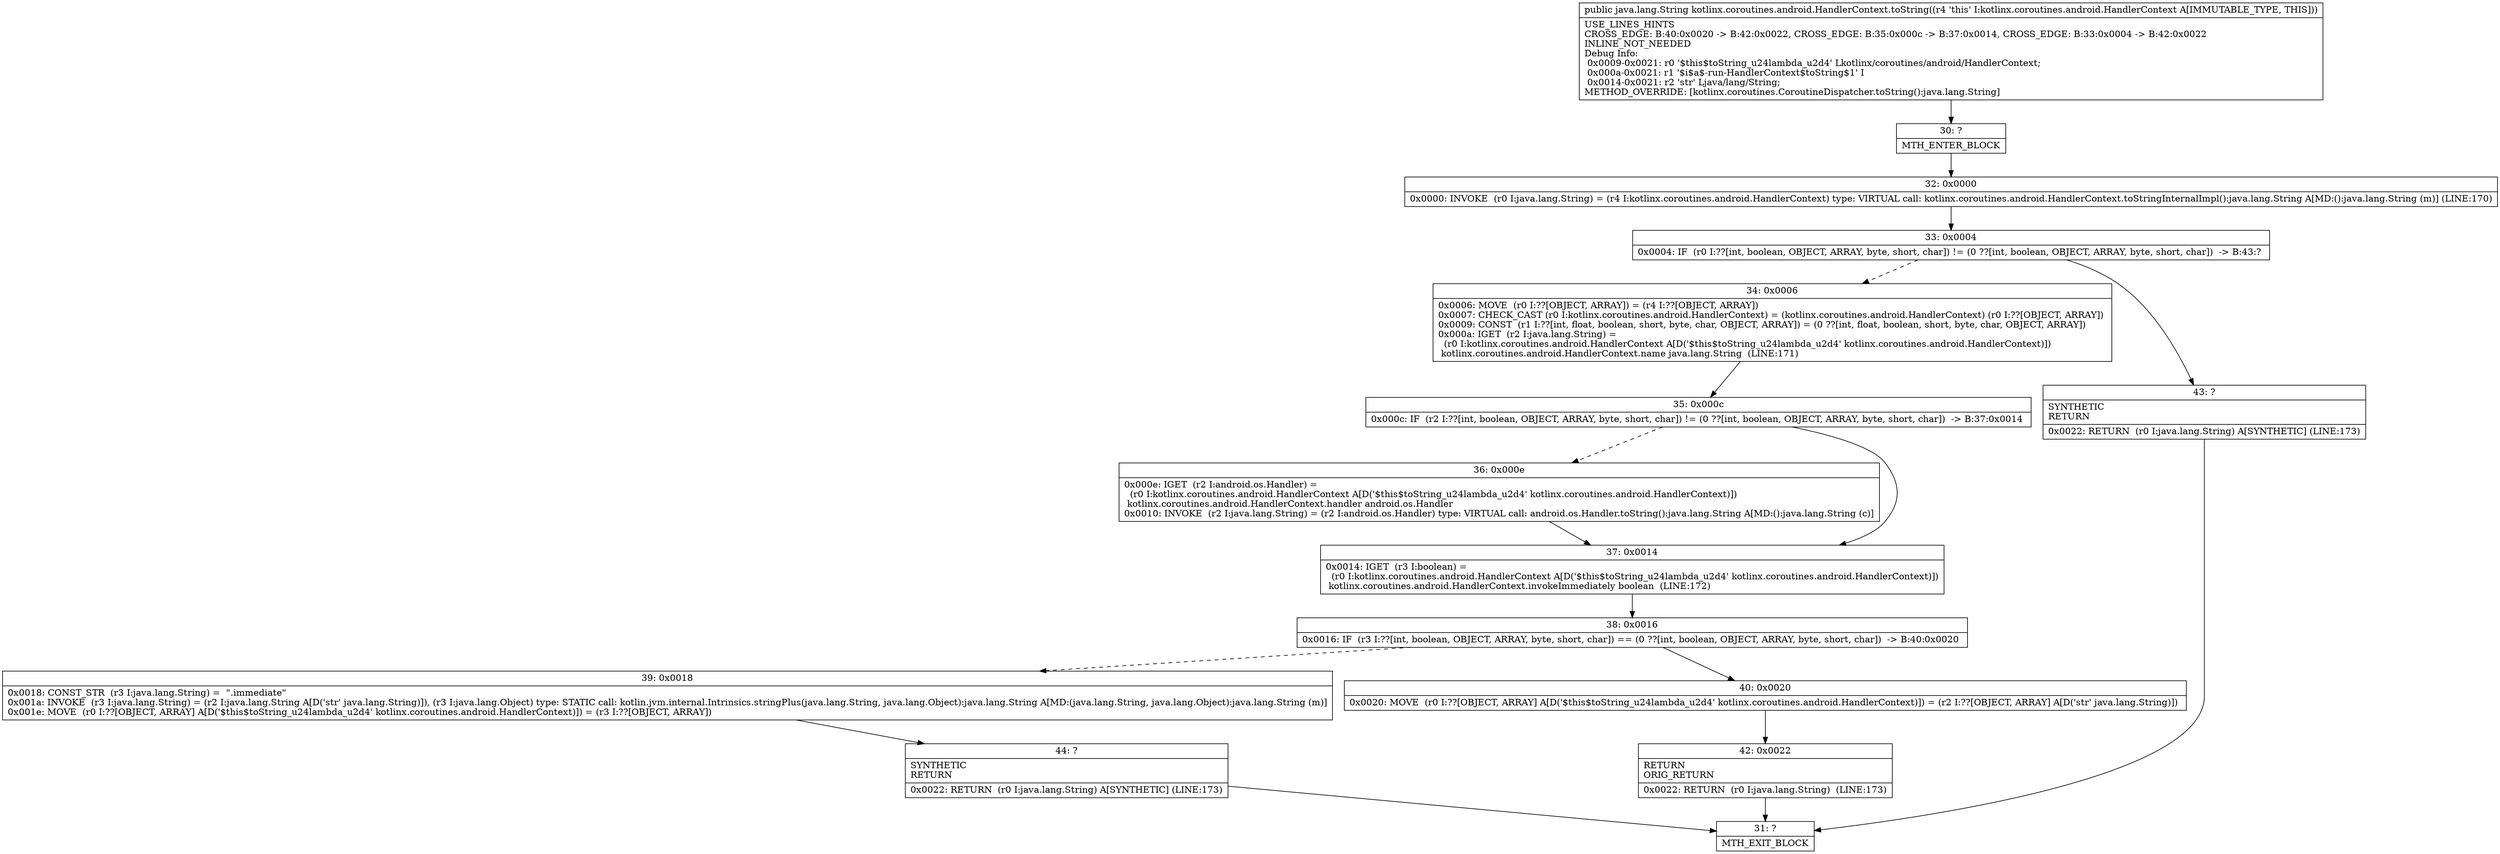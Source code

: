 digraph "CFG forkotlinx.coroutines.android.HandlerContext.toString()Ljava\/lang\/String;" {
Node_30 [shape=record,label="{30\:\ ?|MTH_ENTER_BLOCK\l}"];
Node_32 [shape=record,label="{32\:\ 0x0000|0x0000: INVOKE  (r0 I:java.lang.String) = (r4 I:kotlinx.coroutines.android.HandlerContext) type: VIRTUAL call: kotlinx.coroutines.android.HandlerContext.toStringInternalImpl():java.lang.String A[MD:():java.lang.String (m)] (LINE:170)\l}"];
Node_33 [shape=record,label="{33\:\ 0x0004|0x0004: IF  (r0 I:??[int, boolean, OBJECT, ARRAY, byte, short, char]) != (0 ??[int, boolean, OBJECT, ARRAY, byte, short, char])  \-\> B:43:? \l}"];
Node_34 [shape=record,label="{34\:\ 0x0006|0x0006: MOVE  (r0 I:??[OBJECT, ARRAY]) = (r4 I:??[OBJECT, ARRAY]) \l0x0007: CHECK_CAST (r0 I:kotlinx.coroutines.android.HandlerContext) = (kotlinx.coroutines.android.HandlerContext) (r0 I:??[OBJECT, ARRAY]) \l0x0009: CONST  (r1 I:??[int, float, boolean, short, byte, char, OBJECT, ARRAY]) = (0 ??[int, float, boolean, short, byte, char, OBJECT, ARRAY]) \l0x000a: IGET  (r2 I:java.lang.String) = \l  (r0 I:kotlinx.coroutines.android.HandlerContext A[D('$this$toString_u24lambda_u2d4' kotlinx.coroutines.android.HandlerContext)])\l kotlinx.coroutines.android.HandlerContext.name java.lang.String  (LINE:171)\l}"];
Node_35 [shape=record,label="{35\:\ 0x000c|0x000c: IF  (r2 I:??[int, boolean, OBJECT, ARRAY, byte, short, char]) != (0 ??[int, boolean, OBJECT, ARRAY, byte, short, char])  \-\> B:37:0x0014 \l}"];
Node_36 [shape=record,label="{36\:\ 0x000e|0x000e: IGET  (r2 I:android.os.Handler) = \l  (r0 I:kotlinx.coroutines.android.HandlerContext A[D('$this$toString_u24lambda_u2d4' kotlinx.coroutines.android.HandlerContext)])\l kotlinx.coroutines.android.HandlerContext.handler android.os.Handler \l0x0010: INVOKE  (r2 I:java.lang.String) = (r2 I:android.os.Handler) type: VIRTUAL call: android.os.Handler.toString():java.lang.String A[MD:():java.lang.String (c)]\l}"];
Node_37 [shape=record,label="{37\:\ 0x0014|0x0014: IGET  (r3 I:boolean) = \l  (r0 I:kotlinx.coroutines.android.HandlerContext A[D('$this$toString_u24lambda_u2d4' kotlinx.coroutines.android.HandlerContext)])\l kotlinx.coroutines.android.HandlerContext.invokeImmediately boolean  (LINE:172)\l}"];
Node_38 [shape=record,label="{38\:\ 0x0016|0x0016: IF  (r3 I:??[int, boolean, OBJECT, ARRAY, byte, short, char]) == (0 ??[int, boolean, OBJECT, ARRAY, byte, short, char])  \-\> B:40:0x0020 \l}"];
Node_39 [shape=record,label="{39\:\ 0x0018|0x0018: CONST_STR  (r3 I:java.lang.String) =  \".immediate\" \l0x001a: INVOKE  (r3 I:java.lang.String) = (r2 I:java.lang.String A[D('str' java.lang.String)]), (r3 I:java.lang.Object) type: STATIC call: kotlin.jvm.internal.Intrinsics.stringPlus(java.lang.String, java.lang.Object):java.lang.String A[MD:(java.lang.String, java.lang.Object):java.lang.String (m)]\l0x001e: MOVE  (r0 I:??[OBJECT, ARRAY] A[D('$this$toString_u24lambda_u2d4' kotlinx.coroutines.android.HandlerContext)]) = (r3 I:??[OBJECT, ARRAY]) \l}"];
Node_44 [shape=record,label="{44\:\ ?|SYNTHETIC\lRETURN\l|0x0022: RETURN  (r0 I:java.lang.String) A[SYNTHETIC] (LINE:173)\l}"];
Node_31 [shape=record,label="{31\:\ ?|MTH_EXIT_BLOCK\l}"];
Node_40 [shape=record,label="{40\:\ 0x0020|0x0020: MOVE  (r0 I:??[OBJECT, ARRAY] A[D('$this$toString_u24lambda_u2d4' kotlinx.coroutines.android.HandlerContext)]) = (r2 I:??[OBJECT, ARRAY] A[D('str' java.lang.String)]) \l}"];
Node_42 [shape=record,label="{42\:\ 0x0022|RETURN\lORIG_RETURN\l|0x0022: RETURN  (r0 I:java.lang.String)  (LINE:173)\l}"];
Node_43 [shape=record,label="{43\:\ ?|SYNTHETIC\lRETURN\l|0x0022: RETURN  (r0 I:java.lang.String) A[SYNTHETIC] (LINE:173)\l}"];
MethodNode[shape=record,label="{public java.lang.String kotlinx.coroutines.android.HandlerContext.toString((r4 'this' I:kotlinx.coroutines.android.HandlerContext A[IMMUTABLE_TYPE, THIS]))  | USE_LINES_HINTS\lCROSS_EDGE: B:40:0x0020 \-\> B:42:0x0022, CROSS_EDGE: B:35:0x000c \-\> B:37:0x0014, CROSS_EDGE: B:33:0x0004 \-\> B:42:0x0022\lINLINE_NOT_NEEDED\lDebug Info:\l  0x0009\-0x0021: r0 '$this$toString_u24lambda_u2d4' Lkotlinx\/coroutines\/android\/HandlerContext;\l  0x000a\-0x0021: r1 '$i$a$\-run\-HandlerContext$toString$1' I\l  0x0014\-0x0021: r2 'str' Ljava\/lang\/String;\lMETHOD_OVERRIDE: [kotlinx.coroutines.CoroutineDispatcher.toString():java.lang.String]\l}"];
MethodNode -> Node_30;Node_30 -> Node_32;
Node_32 -> Node_33;
Node_33 -> Node_34[style=dashed];
Node_33 -> Node_43;
Node_34 -> Node_35;
Node_35 -> Node_36[style=dashed];
Node_35 -> Node_37;
Node_36 -> Node_37;
Node_37 -> Node_38;
Node_38 -> Node_39[style=dashed];
Node_38 -> Node_40;
Node_39 -> Node_44;
Node_44 -> Node_31;
Node_40 -> Node_42;
Node_42 -> Node_31;
Node_43 -> Node_31;
}

